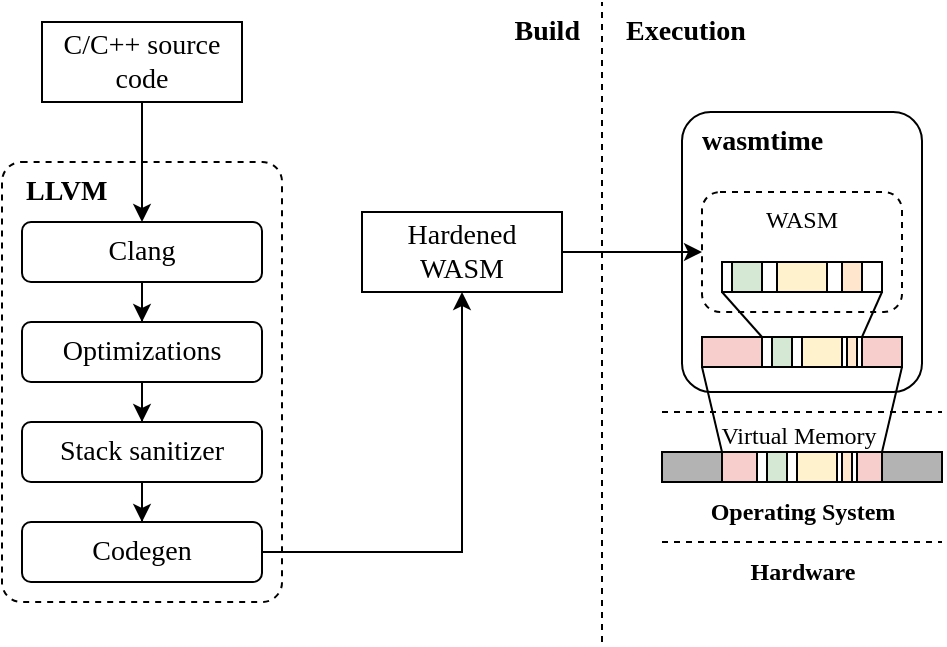 <mxfile version="24.1.0" type="device">
  <diagram name="Page-1" id="WYB66Dv_T5oNxg7J8qw1">
    <mxGraphModel dx="1092" dy="652" grid="1" gridSize="10" guides="1" tooltips="1" connect="1" arrows="1" fold="1" page="1" pageScale="1" pageWidth="850" pageHeight="1100" math="0" shadow="0">
      <root>
        <mxCell id="0" />
        <mxCell id="1" parent="0" />
        <mxCell id="cxAtfRaasT6_QiwZEYkY-1" value="" style="rounded=1;whiteSpace=wrap;html=1;arcSize=7;fontFamily=Computer Modern;fontSize=14;dashed=1;fillColor=none;" parent="1" vertex="1">
          <mxGeometry x="140" y="270" width="140" height="220" as="geometry" />
        </mxCell>
        <mxCell id="cxAtfRaasT6_QiwZEYkY-2" value="LLVM" style="text;html=1;align=left;verticalAlign=middle;resizable=0;points=[];autosize=1;strokeColor=none;fillColor=none;fontStyle=1;fontFamily=Computer Modern;fontSize=14;" parent="1" vertex="1">
          <mxGeometry x="150" y="270" width="60" height="30" as="geometry" />
        </mxCell>
        <mxCell id="n1RfJM-ye2wLgYrq1Suq-1" style="edgeStyle=orthogonalEdgeStyle;rounded=0;orthogonalLoop=1;jettySize=auto;html=1;" edge="1" parent="1" source="cxAtfRaasT6_QiwZEYkY-3" target="cxAtfRaasT6_QiwZEYkY-7">
          <mxGeometry relative="1" as="geometry" />
        </mxCell>
        <mxCell id="cxAtfRaasT6_QiwZEYkY-3" value="C/C++ source code" style="rounded=0;whiteSpace=wrap;html=1;fontFamily=Computer Modern;fontSize=14;" parent="1" vertex="1">
          <mxGeometry x="160" y="200" width="100" height="40" as="geometry" />
        </mxCell>
        <mxCell id="cxAtfRaasT6_QiwZEYkY-13" style="edgeStyle=orthogonalEdgeStyle;rounded=0;orthogonalLoop=1;jettySize=auto;html=1;entryX=0.5;entryY=0;entryDx=0;entryDy=0;fontSize=14;fontFamily=Computer Modern;" parent="1" source="cxAtfRaasT6_QiwZEYkY-7" target="cxAtfRaasT6_QiwZEYkY-10" edge="1">
          <mxGeometry relative="1" as="geometry" />
        </mxCell>
        <mxCell id="cxAtfRaasT6_QiwZEYkY-7" value="Clang" style="rounded=1;whiteSpace=wrap;html=1;fontFamily=Computer Modern;fontSize=14;" parent="1" vertex="1">
          <mxGeometry x="150" y="300" width="120" height="30" as="geometry" />
        </mxCell>
        <mxCell id="cxAtfRaasT6_QiwZEYkY-14" style="edgeStyle=orthogonalEdgeStyle;rounded=0;orthogonalLoop=1;jettySize=auto;html=1;entryX=0.5;entryY=0;entryDx=0;entryDy=0;fontSize=14;fontFamily=Computer Modern;" parent="1" source="cxAtfRaasT6_QiwZEYkY-10" target="cxAtfRaasT6_QiwZEYkY-11" edge="1">
          <mxGeometry relative="1" as="geometry" />
        </mxCell>
        <mxCell id="cxAtfRaasT6_QiwZEYkY-10" value="Optimizations" style="rounded=1;whiteSpace=wrap;html=1;fontFamily=Computer Modern;fontSize=14;" parent="1" vertex="1">
          <mxGeometry x="150" y="350" width="120" height="30" as="geometry" />
        </mxCell>
        <mxCell id="cxAtfRaasT6_QiwZEYkY-15" style="edgeStyle=orthogonalEdgeStyle;rounded=0;orthogonalLoop=1;jettySize=auto;html=1;entryX=0.5;entryY=0;entryDx=0;entryDy=0;fontSize=14;fontFamily=Computer Modern;" parent="1" source="cxAtfRaasT6_QiwZEYkY-11" target="cxAtfRaasT6_QiwZEYkY-12" edge="1">
          <mxGeometry relative="1" as="geometry" />
        </mxCell>
        <mxCell id="cxAtfRaasT6_QiwZEYkY-11" value="Stack sanitizer" style="rounded=1;whiteSpace=wrap;html=1;fontStyle=0;fontFamily=Computer Modern;fontSize=14;" parent="1" vertex="1">
          <mxGeometry x="150" y="400" width="120" height="30" as="geometry" />
        </mxCell>
        <mxCell id="n1RfJM-ye2wLgYrq1Suq-50" style="edgeStyle=orthogonalEdgeStyle;rounded=0;orthogonalLoop=1;jettySize=auto;html=1;" edge="1" parent="1" source="cxAtfRaasT6_QiwZEYkY-12" target="cxAtfRaasT6_QiwZEYkY-19">
          <mxGeometry relative="1" as="geometry" />
        </mxCell>
        <mxCell id="cxAtfRaasT6_QiwZEYkY-12" value="Codegen" style="rounded=1;whiteSpace=wrap;html=1;fontStyle=0;fontFamily=Computer Modern;fontSize=14;" parent="1" vertex="1">
          <mxGeometry x="150" y="450" width="120" height="30" as="geometry" />
        </mxCell>
        <mxCell id="n1RfJM-ye2wLgYrq1Suq-15" style="edgeStyle=orthogonalEdgeStyle;rounded=0;orthogonalLoop=1;jettySize=auto;html=1;" edge="1" parent="1" source="cxAtfRaasT6_QiwZEYkY-19" target="n1RfJM-ye2wLgYrq1Suq-18">
          <mxGeometry relative="1" as="geometry" />
        </mxCell>
        <mxCell id="cxAtfRaasT6_QiwZEYkY-19" value="Hardened WASM" style="rounded=0;whiteSpace=wrap;html=1;fontFamily=Computer Modern;fontSize=14;" parent="1" vertex="1">
          <mxGeometry x="320" y="295" width="100" height="40" as="geometry" />
        </mxCell>
        <mxCell id="UlODbdXHelF-bM2IOqHd-3" value="&lt;b&gt;wasmtime&lt;/b&gt;" style="rounded=1;whiteSpace=wrap;html=1;fontFamily=Computer Modern;fontSize=14;verticalAlign=top;arcSize=12;fillColor=none;align=left;spacingLeft=8;" parent="1" vertex="1">
          <mxGeometry x="480" y="245" width="120" height="140" as="geometry" />
        </mxCell>
        <mxCell id="UlODbdXHelF-bM2IOqHd-11" value="" style="endArrow=none;dashed=1;html=1;rounded=0;fontSize=14;fontFamily=Computer Modern;" parent="1" edge="1">
          <mxGeometry width="50" height="50" relative="1" as="geometry">
            <mxPoint x="440" y="510" as="sourcePoint" />
            <mxPoint x="440" y="190" as="targetPoint" />
          </mxGeometry>
        </mxCell>
        <mxCell id="UlODbdXHelF-bM2IOqHd-12" value="Build" style="text;html=1;align=right;verticalAlign=middle;resizable=0;points=[];autosize=1;strokeColor=none;fillColor=none;fontStyle=1;fontFamily=Computer Modern;fontSize=14;spacing=2;spacingLeft=10;spacingRight=10;" parent="1" vertex="1">
          <mxGeometry x="370" y="190" width="70" height="30" as="geometry" />
        </mxCell>
        <mxCell id="UlODbdXHelF-bM2IOqHd-13" value="Execution" style="text;html=1;align=left;verticalAlign=middle;resizable=0;points=[];autosize=1;strokeColor=none;fillColor=none;fontStyle=1;fontFamily=Computer Modern;fontSize=14;spacing=2;spacingLeft=10;spacingRight=10;" parent="1" vertex="1">
          <mxGeometry x="440" y="190" width="100" height="30" as="geometry" />
        </mxCell>
        <mxCell id="n1RfJM-ye2wLgYrq1Suq-18" value="WASM" style="rounded=1;whiteSpace=wrap;html=1;fillColor=none;dashed=1;verticalAlign=top;fontFamily=Computer Modern;" vertex="1" parent="1">
          <mxGeometry x="490" y="285" width="100" height="60" as="geometry" />
        </mxCell>
        <mxCell id="n1RfJM-ye2wLgYrq1Suq-19" value="" style="rounded=0;whiteSpace=wrap;html=1;" vertex="1" parent="1">
          <mxGeometry x="500" y="320" width="80" height="15" as="geometry" />
        </mxCell>
        <mxCell id="n1RfJM-ye2wLgYrq1Suq-23" value="" style="rounded=0;whiteSpace=wrap;html=1;fillColor=#f8cecc;strokeColor=#000000;" vertex="1" parent="1">
          <mxGeometry x="490" y="357.5" width="100" height="15" as="geometry" />
        </mxCell>
        <mxCell id="n1RfJM-ye2wLgYrq1Suq-20" value="" style="rounded=0;whiteSpace=wrap;html=1;" vertex="1" parent="1">
          <mxGeometry x="520" y="357.5" width="50" height="15" as="geometry" />
        </mxCell>
        <mxCell id="n1RfJM-ye2wLgYrq1Suq-21" value="" style="endArrow=none;html=1;rounded=0;entryX=0;entryY=1;entryDx=0;entryDy=0;exitX=0;exitY=0;exitDx=0;exitDy=0;" edge="1" parent="1" source="n1RfJM-ye2wLgYrq1Suq-20" target="n1RfJM-ye2wLgYrq1Suq-19">
          <mxGeometry width="50" height="50" relative="1" as="geometry">
            <mxPoint x="530" y="505" as="sourcePoint" />
            <mxPoint x="580" y="455" as="targetPoint" />
          </mxGeometry>
        </mxCell>
        <mxCell id="n1RfJM-ye2wLgYrq1Suq-22" value="" style="endArrow=none;html=1;rounded=0;entryX=1;entryY=1;entryDx=0;entryDy=0;exitX=1;exitY=0;exitDx=0;exitDy=0;" edge="1" parent="1" source="n1RfJM-ye2wLgYrq1Suq-20" target="n1RfJM-ye2wLgYrq1Suq-19">
          <mxGeometry width="50" height="50" relative="1" as="geometry">
            <mxPoint x="525" y="368" as="sourcePoint" />
            <mxPoint x="510" y="345" as="targetPoint" />
          </mxGeometry>
        </mxCell>
        <mxCell id="n1RfJM-ye2wLgYrq1Suq-24" value="" style="rounded=0;whiteSpace=wrap;html=1;fillColor=#d5e8d4;strokeColor=#000000;" vertex="1" parent="1">
          <mxGeometry x="505" y="320" width="15" height="15" as="geometry" />
        </mxCell>
        <mxCell id="n1RfJM-ye2wLgYrq1Suq-25" value="" style="rounded=0;whiteSpace=wrap;html=1;fillColor=#fff2cc;strokeColor=#000000;" vertex="1" parent="1">
          <mxGeometry x="527.5" y="320" width="25" height="15" as="geometry" />
        </mxCell>
        <mxCell id="n1RfJM-ye2wLgYrq1Suq-26" value="" style="rounded=0;whiteSpace=wrap;html=1;fillColor=#ffe6cc;strokeColor=#000000;" vertex="1" parent="1">
          <mxGeometry x="560" y="320" width="10" height="15" as="geometry" />
        </mxCell>
        <mxCell id="n1RfJM-ye2wLgYrq1Suq-27" value="" style="rounded=0;whiteSpace=wrap;html=1;fillColor=#d5e8d4;strokeColor=#000000;" vertex="1" parent="1">
          <mxGeometry x="525" y="357.5" width="10" height="15" as="geometry" />
        </mxCell>
        <mxCell id="n1RfJM-ye2wLgYrq1Suq-28" value="" style="rounded=0;whiteSpace=wrap;html=1;fillColor=#fff2cc;strokeColor=#000000;" vertex="1" parent="1">
          <mxGeometry x="540" y="357.5" width="20" height="15" as="geometry" />
        </mxCell>
        <mxCell id="n1RfJM-ye2wLgYrq1Suq-29" value="" style="rounded=0;whiteSpace=wrap;html=1;fillColor=#ffe6cc;strokeColor=#000000;" vertex="1" parent="1">
          <mxGeometry x="562.5" y="357.5" width="5" height="15" as="geometry" />
        </mxCell>
        <mxCell id="n1RfJM-ye2wLgYrq1Suq-30" value="" style="endArrow=none;dashed=1;html=1;rounded=0;fontFamily=Computer Modern;fontSource=https%3A%2F%2Ffonts.googleapis.com%2Fcss%3Ffamily%3DComputer%2BModern;" edge="1" parent="1">
          <mxGeometry width="50" height="50" relative="1" as="geometry">
            <mxPoint x="470" y="395" as="sourcePoint" />
            <mxPoint x="610" y="395" as="targetPoint" />
          </mxGeometry>
        </mxCell>
        <mxCell id="n1RfJM-ye2wLgYrq1Suq-38" value="" style="rounded=0;whiteSpace=wrap;html=1;fillStyle=auto;fillColor=#B3B3B3;" vertex="1" parent="1">
          <mxGeometry x="470" y="415" width="140" height="15" as="geometry" />
        </mxCell>
        <mxCell id="n1RfJM-ye2wLgYrq1Suq-39" value="Operating System" style="text;html=1;align=center;verticalAlign=middle;resizable=0;points=[];autosize=1;strokeColor=none;fillColor=none;fontStyle=1;fontFamily=Computer Modern;fontSource=https%3A%2F%2Ffonts.googleapis.com%2Fcss%3Ffamily%3DComputer%2BModern;" vertex="1" parent="1">
          <mxGeometry x="480" y="430" width="120" height="30" as="geometry" />
        </mxCell>
        <mxCell id="n1RfJM-ye2wLgYrq1Suq-40" value="Virtual Memory" style="text;html=1;align=center;verticalAlign=middle;resizable=0;points=[];autosize=1;strokeColor=none;fillColor=none;fontFamily=Computer Modern;fontSource=https%3A%2F%2Ffonts.googleapis.com%2Fcss%3Ffamily%3DComputer%2BModern;" vertex="1" parent="1">
          <mxGeometry x="487.5" y="392" width="100" height="30" as="geometry" />
        </mxCell>
        <mxCell id="n1RfJM-ye2wLgYrq1Suq-41" value="" style="endArrow=none;html=1;rounded=0;entryX=0;entryY=1;entryDx=0;entryDy=0;exitX=0;exitY=0;exitDx=0;exitDy=0;" edge="1" parent="1" source="n1RfJM-ye2wLgYrq1Suq-42" target="n1RfJM-ye2wLgYrq1Suq-23">
          <mxGeometry width="50" height="50" relative="1" as="geometry">
            <mxPoint x="488.75" y="508" as="sourcePoint" />
            <mxPoint x="468.75" y="485" as="targetPoint" />
          </mxGeometry>
        </mxCell>
        <mxCell id="n1RfJM-ye2wLgYrq1Suq-42" value="" style="rounded=0;whiteSpace=wrap;html=1;fillStyle=auto;fillColor=#f8cecc;strokeColor=#000000;" vertex="1" parent="1">
          <mxGeometry x="500" y="415" width="80" height="15" as="geometry" />
        </mxCell>
        <mxCell id="n1RfJM-ye2wLgYrq1Suq-43" value="" style="endArrow=none;html=1;rounded=0;entryX=1;entryY=1;entryDx=0;entryDy=0;exitX=1;exitY=0;exitDx=0;exitDy=0;" edge="1" parent="1" source="n1RfJM-ye2wLgYrq1Suq-42" target="n1RfJM-ye2wLgYrq1Suq-23">
          <mxGeometry width="50" height="50" relative="1" as="geometry">
            <mxPoint x="510" y="425" as="sourcePoint" />
            <mxPoint x="500" y="383" as="targetPoint" />
          </mxGeometry>
        </mxCell>
        <mxCell id="n1RfJM-ye2wLgYrq1Suq-44" value="" style="rounded=0;whiteSpace=wrap;html=1;strokeColor=#000000;" vertex="1" parent="1">
          <mxGeometry x="517.5" y="415" width="50" height="15" as="geometry" />
        </mxCell>
        <mxCell id="n1RfJM-ye2wLgYrq1Suq-45" value="" style="rounded=0;whiteSpace=wrap;html=1;fillColor=#d5e8d4;strokeColor=#000000;" vertex="1" parent="1">
          <mxGeometry x="522.5" y="415" width="10" height="15" as="geometry" />
        </mxCell>
        <mxCell id="n1RfJM-ye2wLgYrq1Suq-46" value="" style="rounded=0;whiteSpace=wrap;html=1;fillColor=#fff2cc;strokeColor=#000000;" vertex="1" parent="1">
          <mxGeometry x="537.5" y="415" width="20" height="15" as="geometry" />
        </mxCell>
        <mxCell id="n1RfJM-ye2wLgYrq1Suq-47" value="" style="rounded=0;whiteSpace=wrap;html=1;fillColor=#ffe6cc;strokeColor=#000000;" vertex="1" parent="1">
          <mxGeometry x="560" y="415" width="5" height="15" as="geometry" />
        </mxCell>
        <mxCell id="n1RfJM-ye2wLgYrq1Suq-48" value="" style="endArrow=none;dashed=1;html=1;rounded=0;fontFamily=Computer Modern;fontSource=https%3A%2F%2Ffonts.googleapis.com%2Fcss%3Ffamily%3DComputer%2BModern;" edge="1" parent="1">
          <mxGeometry width="50" height="50" relative="1" as="geometry">
            <mxPoint x="470" y="460" as="sourcePoint" />
            <mxPoint x="610" y="460" as="targetPoint" />
          </mxGeometry>
        </mxCell>
        <mxCell id="n1RfJM-ye2wLgYrq1Suq-49" value="Hardware" style="text;html=1;align=center;verticalAlign=middle;resizable=0;points=[];autosize=1;strokeColor=none;fillColor=none;fontStyle=1;fontFamily=Computer Modern;fontSource=https%3A%2F%2Ffonts.googleapis.com%2Fcss%3Ffamily%3DComputer%2BModern;" vertex="1" parent="1">
          <mxGeometry x="505" y="460" width="70" height="30" as="geometry" />
        </mxCell>
      </root>
    </mxGraphModel>
  </diagram>
</mxfile>

